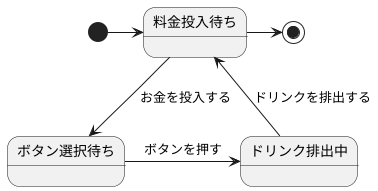 @startuml 演習6-4-5
    [*]-right->料金投入待ち
    料金投入待ち-right->[*]
    料金投入待ち-down->ボタン選択待ち: お金を投入する
    ボタン選択待ち-right->ドリンク排出中: ボタンを押す
    ドリンク排出中-up->料金投入待ち: ドリンクを排出する
@enduml